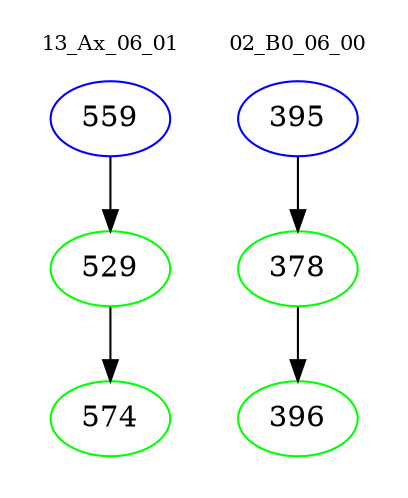 digraph{
subgraph cluster_0 {
color = white
label = "13_Ax_06_01";
fontsize=10;
T0_559 [label="559", color="blue"]
T0_559 -> T0_529 [color="black"]
T0_529 [label="529", color="green"]
T0_529 -> T0_574 [color="black"]
T0_574 [label="574", color="green"]
}
subgraph cluster_1 {
color = white
label = "02_B0_06_00";
fontsize=10;
T1_395 [label="395", color="blue"]
T1_395 -> T1_378 [color="black"]
T1_378 [label="378", color="green"]
T1_378 -> T1_396 [color="black"]
T1_396 [label="396", color="green"]
}
}

